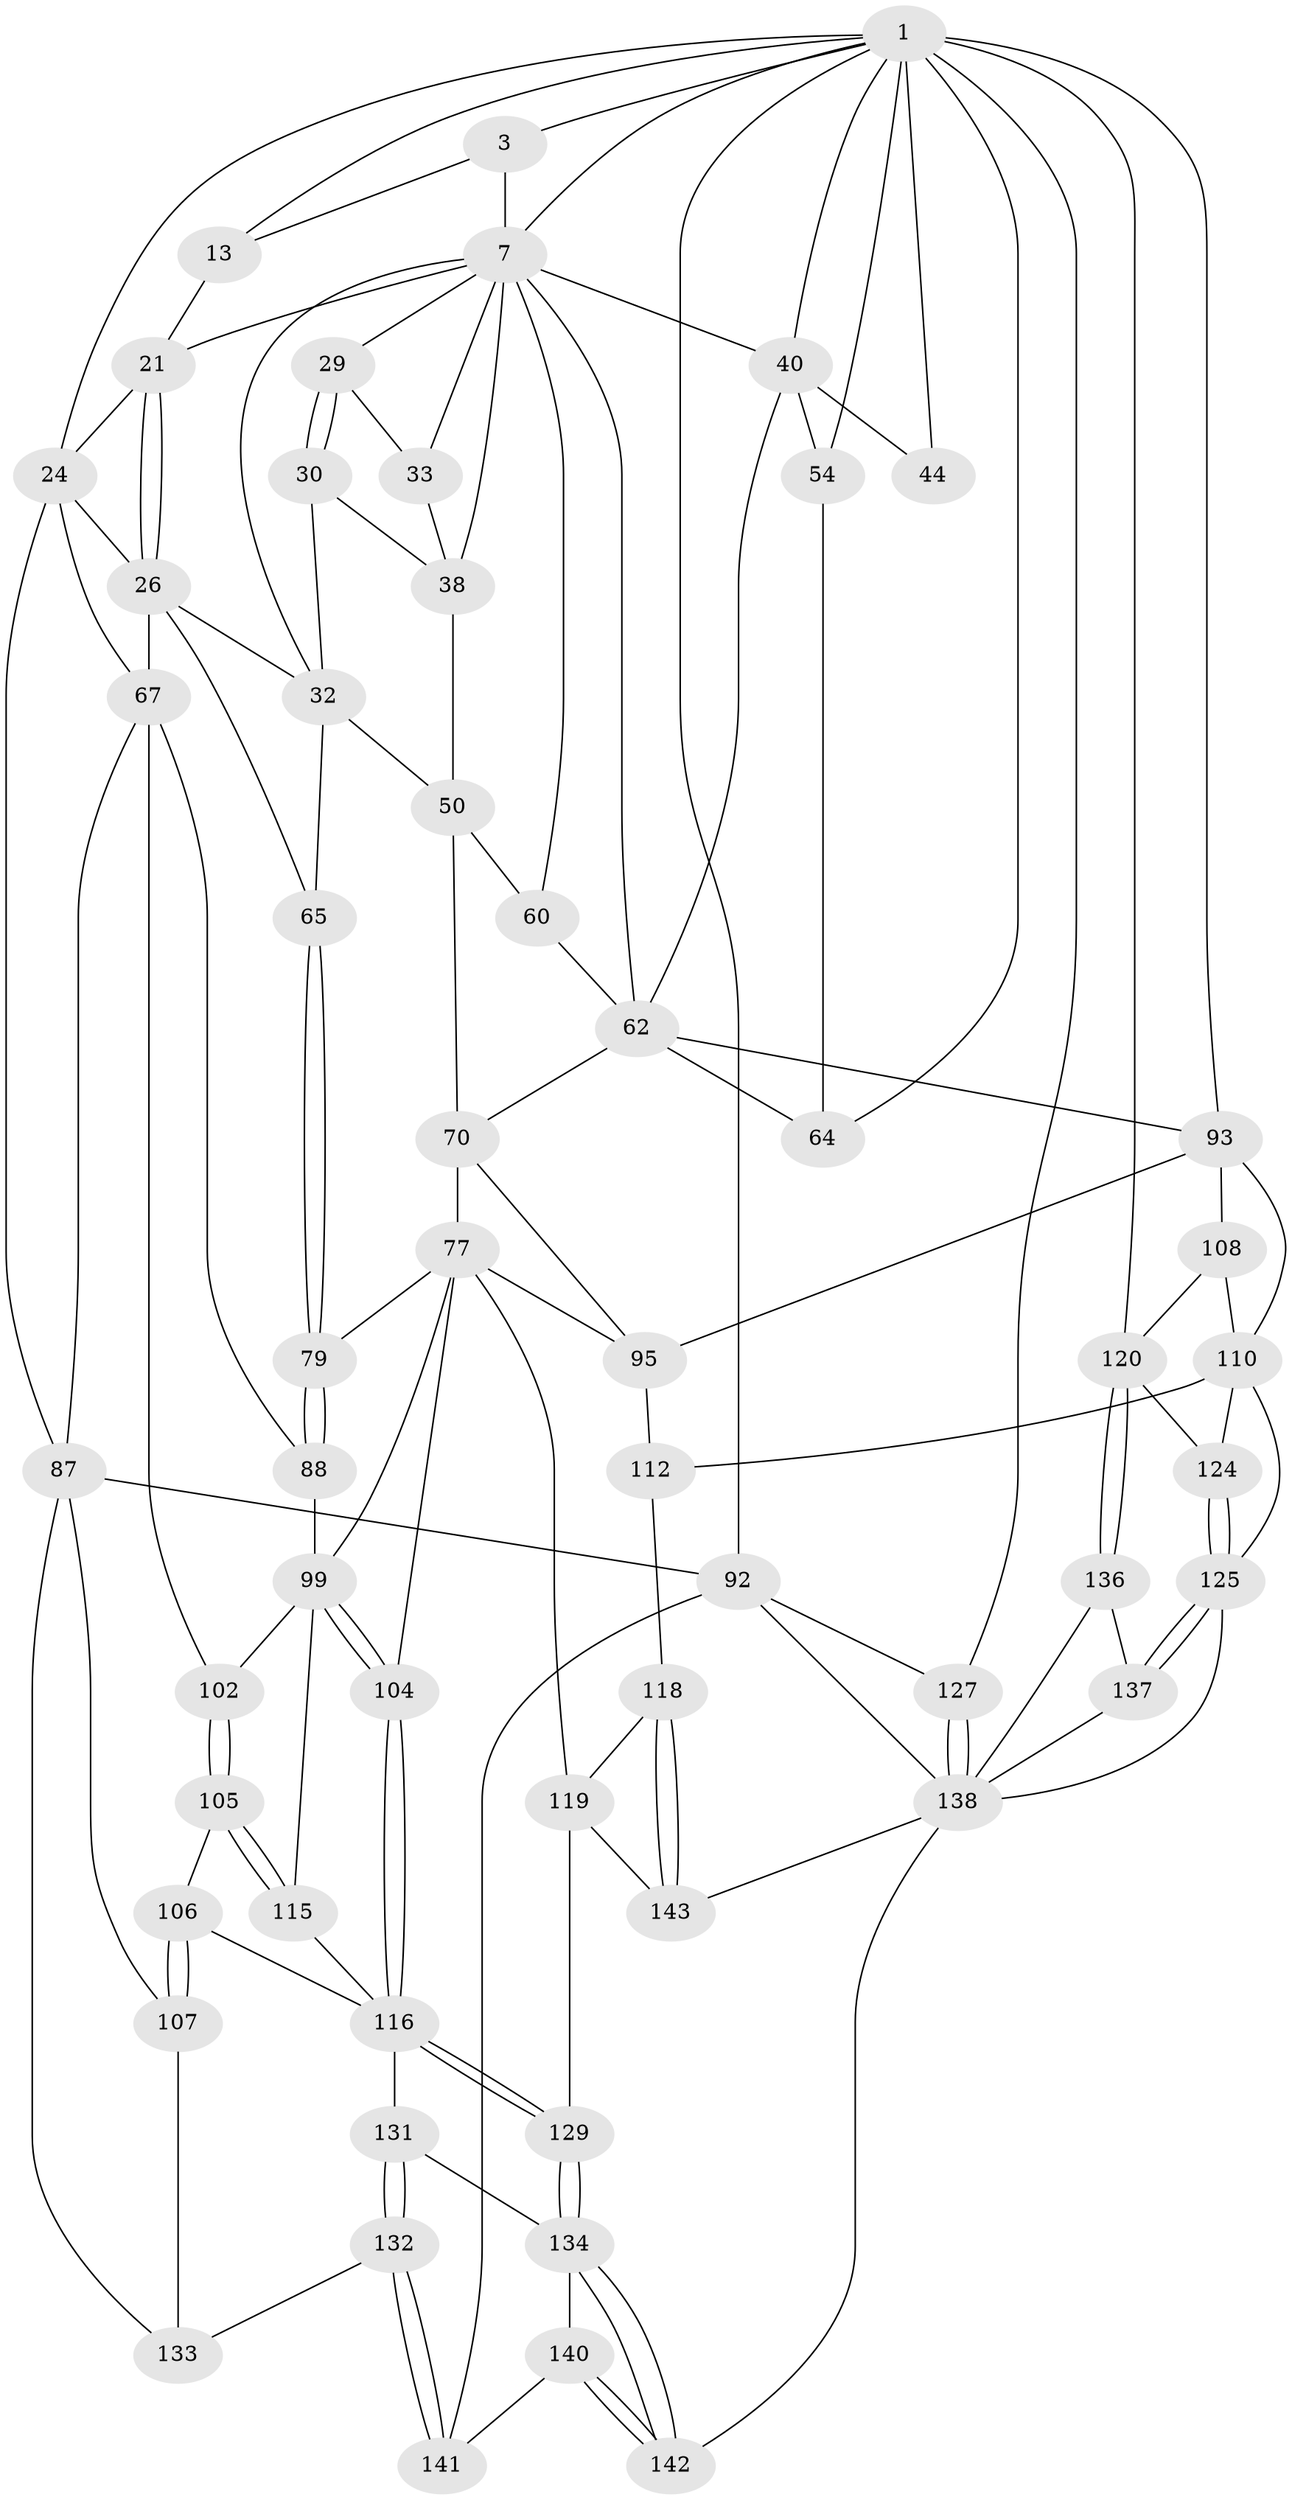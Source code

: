 // original degree distribution, {3: 0.013605442176870748, 6: 0.20408163265306123, 4: 0.22448979591836735, 5: 0.5578231292517006}
// Generated by graph-tools (version 1.1) at 2025/21/03/04/25 18:21:03]
// undirected, 58 vertices, 135 edges
graph export_dot {
graph [start="1"]
  node [color=gray90,style=filled];
  1 [pos="+0.8540080248759075+0",super="+2+5+46"];
  3 [pos="+0.5165971951614873+0",super="+4+11"];
  7 [pos="+0.8276490597681821+0.1611526136836705",super="+35+8"];
  13 [pos="+0.13071950496749632+0.047456344189043174",super="+14"];
  21 [pos="+0.3386170068443324+0.21954852530575827",super="+22"];
  24 [pos="+0.23964501978041952+0.2892330945217096",super="+25"];
  26 [pos="+0.29598819860043496+0.3305363937653514",super="+27"];
  29 [pos="+0.5541074917482329+0.2596746282810902"];
  30 [pos="+0.5280303993662526+0.282984896097283",super="+31"];
  32 [pos="+0.4581310303481378+0.22864811389679507",super="+37"];
  33 [pos="+0.6629427182967887+0.25226514790750154",super="+34"];
  38 [pos="+0.6554335972643662+0.31562725508020373",super="+48+39"];
  40 [pos="+0.8723017316764294+0.3343418668780738",super="+45+41"];
  44 [pos="+1+0.20401844632590668"];
  50 [pos="+0.5619640376644554+0.39074525905177593",super="+53+51"];
  54 [pos="+0.9481235597570689+0.34982006032832064",super="+58+55"];
  60 [pos="+0.6886909202127034+0.45509031658210086",super="+74"];
  62 [pos="+0.818722509297478+0.4250807965794796",super="+63+73"];
  64 [pos="+0.9306075734003966+0.44990066088004427",super="+72"];
  65 [pos="+0.34682910210764845+0.49861500456428537"];
  67 [pos="+0.07523537301586158+0.3974832742193663",super="+69"];
  70 [pos="+0.5976075662250406+0.5052631270511709",super="+80+71"];
  77 [pos="+0.47631021398410467+0.5779689055430406",super="+78+98"];
  79 [pos="+0.3600728719471823+0.5285748325173714"];
  87 [pos="+0+0.5588608125198221",super="+90"];
  88 [pos="+0.22151893100403128+0.6006859023544728"];
  92 [pos="+0+1",super="+147"];
  93 [pos="+0.790582806933125+0.6104283530585007",super="+96+94"];
  95 [pos="+0.6505920282058202+0.6463912574267984",super="+97"];
  99 [pos="+0.34738828838766694+0.658846218134099",super="+100"];
  102 [pos="+0.144006629057025+0.6795976054811254"];
  104 [pos="+0.41077563965959485+0.7887929680618211"];
  105 [pos="+0.11034439594970599+0.7629084181809945"];
  106 [pos="+0.10836585703931971+0.7634391324244763",super="+123"];
  107 [pos="+0+0.7497453606114369",super="+130"];
  108 [pos="+0.7347901673130652+0.6909315227728107",super="+113"];
  110 [pos="+0.7348887325435619+0.7962786940466403",super="+111+114"];
  112 [pos="+0.6480003416324159+0.8714696812839905"];
  115 [pos="+0.2287239044290502+0.7769532540905401"];
  116 [pos="+0.3164155113305448+0.8533814643522077",super="+117"];
  118 [pos="+0.5516680152323115+0.8694395088936867"];
  119 [pos="+0.5037984563574618+0.8346154757623464",super="+128"];
  120 [pos="+0.9879351562292061+0.7339657970906133",super="+121"];
  124 [pos="+0.8061510537800793+0.9303133834433284"];
  125 [pos="+0.800356555055111+0.9408707292459468",super="+126"];
  127 [pos="+1+1"];
  129 [pos="+0.32238627635000155+0.8922415243505866"];
  131 [pos="+0.18038872458898347+0.9290446671360978"];
  132 [pos="+0.11466123594161151+0.9616425052436188"];
  133 [pos="+0.08752800184108285+0.9306984496047884"];
  134 [pos="+0.2741771846277556+1",super="+135"];
  136 [pos="+0.9425395238019398+0.8839823113187751"];
  137 [pos="+0.8077595192901356+0.9533494473006483"];
  138 [pos="+0.9552483757159015+1",super="+139+144"];
  140 [pos="+0.18088184515902428+0.9723634955920247"];
  141 [pos="+0.12260877832980181+1"];
  142 [pos="+0.26210554771698186+1"];
  143 [pos="+0.474512943851562+1"];
  1 -- 3;
  1 -- 92;
  1 -- 13;
  1 -- 40;
  1 -- 44 [weight=2];
  1 -- 7;
  1 -- 24;
  1 -- 64;
  1 -- 54;
  1 -- 120;
  1 -- 93;
  1 -- 127 [weight=2];
  3 -- 13;
  3 -- 7 [weight=3];
  7 -- 33 [weight=2];
  7 -- 38 [weight=2];
  7 -- 60;
  7 -- 62;
  7 -- 32;
  7 -- 21;
  7 -- 29;
  7 -- 40;
  13 -- 21 [weight=2];
  21 -- 26;
  21 -- 26;
  21 -- 24;
  24 -- 67;
  24 -- 87;
  24 -- 26;
  26 -- 32;
  26 -- 65;
  26 -- 67 [weight=2];
  29 -- 30;
  29 -- 30;
  29 -- 33;
  30 -- 32 [weight=2];
  30 -- 38;
  32 -- 65;
  32 -- 50;
  33 -- 38;
  38 -- 50 [weight=2];
  40 -- 44;
  40 -- 54 [weight=2];
  40 -- 62;
  50 -- 70 [weight=2];
  50 -- 60;
  54 -- 64 [weight=2];
  60 -- 62 [weight=2];
  62 -- 64 [weight=2];
  62 -- 70;
  62 -- 93;
  65 -- 79;
  65 -- 79;
  67 -- 102;
  67 -- 87;
  67 -- 88;
  70 -- 95;
  70 -- 77;
  77 -- 99;
  77 -- 79;
  77 -- 104;
  77 -- 119;
  77 -- 95;
  79 -- 88;
  79 -- 88;
  87 -- 107;
  87 -- 92;
  87 -- 133;
  88 -- 99;
  92 -- 127;
  92 -- 138;
  92 -- 141;
  93 -- 108 [weight=2];
  93 -- 110;
  93 -- 95;
  95 -- 112;
  99 -- 104;
  99 -- 104;
  99 -- 115;
  99 -- 102;
  102 -- 105;
  102 -- 105;
  104 -- 116;
  104 -- 116;
  105 -- 106;
  105 -- 115;
  105 -- 115;
  106 -- 107 [weight=2];
  106 -- 107;
  106 -- 116;
  107 -- 133;
  108 -- 110;
  108 -- 120;
  110 -- 112;
  110 -- 124;
  110 -- 125;
  112 -- 118;
  115 -- 116;
  116 -- 129;
  116 -- 129;
  116 -- 131;
  118 -- 119;
  118 -- 143;
  118 -- 143;
  119 -- 143;
  119 -- 129;
  120 -- 136;
  120 -- 136;
  120 -- 124;
  124 -- 125;
  124 -- 125;
  125 -- 137;
  125 -- 137;
  125 -- 138;
  127 -- 138;
  127 -- 138;
  129 -- 134;
  129 -- 134;
  131 -- 132;
  131 -- 132;
  131 -- 134;
  132 -- 133;
  132 -- 141;
  132 -- 141;
  134 -- 142;
  134 -- 142;
  134 -- 140;
  136 -- 137;
  136 -- 138;
  137 -- 138;
  138 -- 142;
  138 -- 143;
  140 -- 141;
  140 -- 142;
  140 -- 142;
}
